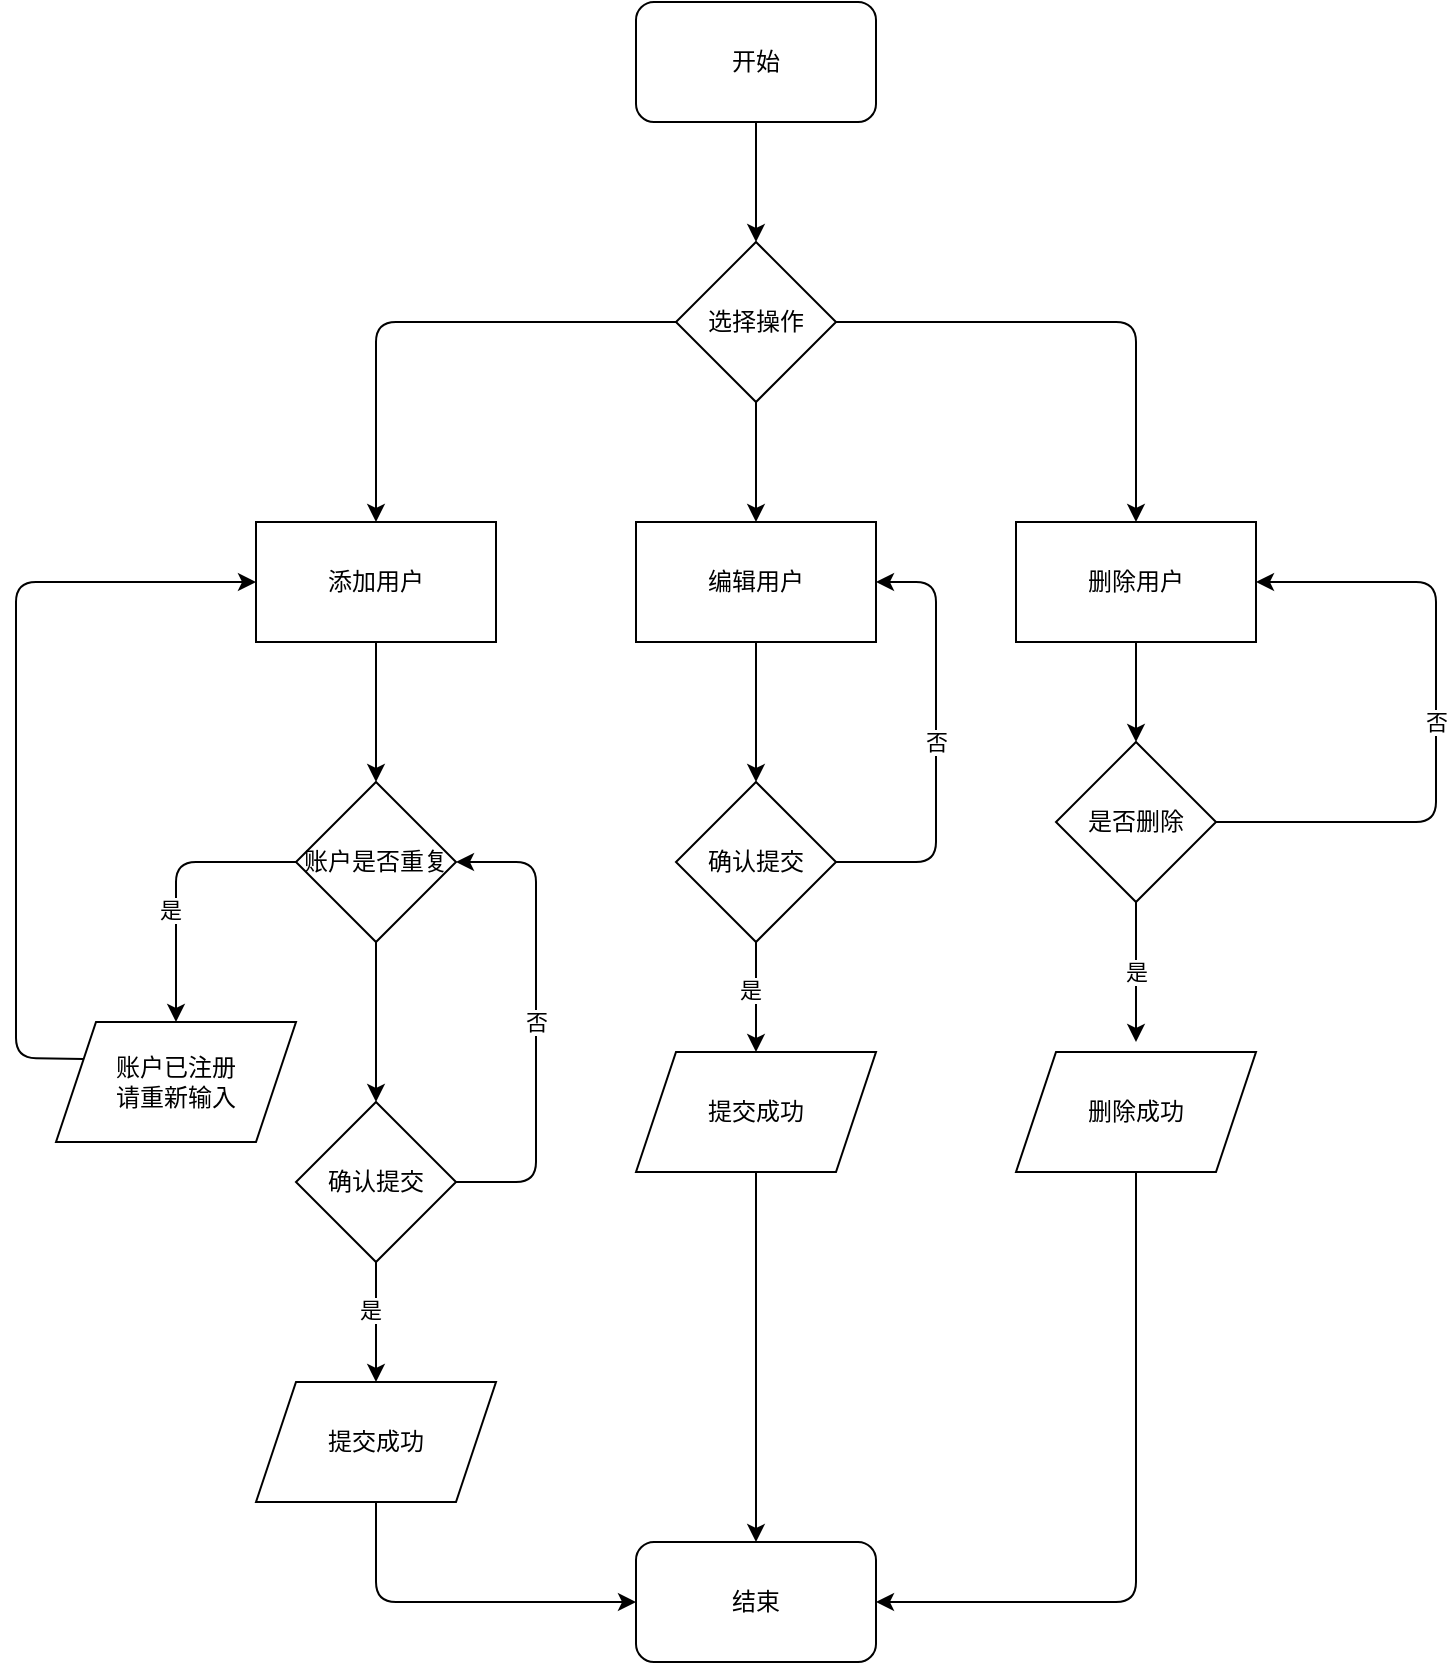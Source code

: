 <mxfile>
    <diagram id="Z85CUyMkrwIAvEjvo3d1" name="第 1 页">
        <mxGraphModel dx="1604" dy="846" grid="0" gridSize="10" guides="1" tooltips="1" connect="1" arrows="1" fold="1" page="1" pageScale="1" pageWidth="827" pageHeight="1169" math="0" shadow="0">
            <root>
                <mxCell id="0"/>
                <mxCell id="1" parent="0"/>
                <mxCell id="4" style="edgeStyle=none;html=1;entryX=0.5;entryY=0;entryDx=0;entryDy=0;" edge="1" parent="1" source="2" target="3">
                    <mxGeometry relative="1" as="geometry"/>
                </mxCell>
                <mxCell id="2" value="开始" style="rounded=1;whiteSpace=wrap;html=1;" vertex="1" parent="1">
                    <mxGeometry x="330" y="30" width="120" height="60" as="geometry"/>
                </mxCell>
                <mxCell id="5" style="edgeStyle=none;html=1;" edge="1" parent="1" source="3">
                    <mxGeometry relative="1" as="geometry">
                        <mxPoint x="200" y="290" as="targetPoint"/>
                        <Array as="points">
                            <mxPoint x="200" y="190"/>
                            <mxPoint x="200" y="280"/>
                        </Array>
                    </mxGeometry>
                </mxCell>
                <mxCell id="8" style="edgeStyle=none;html=1;" edge="1" parent="1" source="3">
                    <mxGeometry relative="1" as="geometry">
                        <mxPoint x="390" y="290" as="targetPoint"/>
                    </mxGeometry>
                </mxCell>
                <mxCell id="12" style="edgeStyle=none;html=1;exitX=1;exitY=0.5;exitDx=0;exitDy=0;" edge="1" parent="1" source="3">
                    <mxGeometry relative="1" as="geometry">
                        <mxPoint x="580" y="290" as="targetPoint"/>
                        <Array as="points">
                            <mxPoint x="580" y="190"/>
                            <mxPoint x="580" y="260"/>
                        </Array>
                    </mxGeometry>
                </mxCell>
                <mxCell id="3" value="选择操作" style="rhombus;whiteSpace=wrap;html=1;" vertex="1" parent="1">
                    <mxGeometry x="350" y="150" width="80" height="80" as="geometry"/>
                </mxCell>
                <mxCell id="32" value="" style="edgeStyle=none;html=1;" edge="1" parent="1" source="6" target="31">
                    <mxGeometry relative="1" as="geometry"/>
                </mxCell>
                <mxCell id="6" value="添加用户" style="rounded=0;whiteSpace=wrap;html=1;" vertex="1" parent="1">
                    <mxGeometry x="140" y="290" width="120" height="60" as="geometry"/>
                </mxCell>
                <mxCell id="26" value="" style="edgeStyle=none;html=1;" edge="1" parent="1" source="9" target="25">
                    <mxGeometry relative="1" as="geometry"/>
                </mxCell>
                <mxCell id="9" value="编辑用户" style="rounded=0;whiteSpace=wrap;html=1;" vertex="1" parent="1">
                    <mxGeometry x="330" y="290" width="120" height="60" as="geometry"/>
                </mxCell>
                <mxCell id="15" style="edgeStyle=none;html=1;exitX=0.5;exitY=1;exitDx=0;exitDy=0;entryX=0.5;entryY=0;entryDx=0;entryDy=0;" edge="1" parent="1" source="13" target="14">
                    <mxGeometry relative="1" as="geometry"/>
                </mxCell>
                <mxCell id="13" value="删除用户" style="rounded=0;whiteSpace=wrap;html=1;" vertex="1" parent="1">
                    <mxGeometry x="520" y="290" width="120" height="60" as="geometry"/>
                </mxCell>
                <mxCell id="14" value="是否删除" style="rhombus;whiteSpace=wrap;html=1;" vertex="1" parent="1">
                    <mxGeometry x="540" y="400" width="80" height="80" as="geometry"/>
                </mxCell>
                <mxCell id="16" value="" style="endArrow=classic;html=1;exitX=1;exitY=0.5;exitDx=0;exitDy=0;entryX=1;entryY=0.5;entryDx=0;entryDy=0;" edge="1" parent="1" source="14" target="13">
                    <mxGeometry relative="1" as="geometry">
                        <mxPoint x="630" y="440" as="sourcePoint"/>
                        <mxPoint x="730" y="310" as="targetPoint"/>
                        <Array as="points">
                            <mxPoint x="730" y="440"/>
                            <mxPoint x="730" y="320"/>
                        </Array>
                    </mxGeometry>
                </mxCell>
                <mxCell id="17" value="否" style="edgeLabel;resizable=0;html=1;align=center;verticalAlign=middle;" connectable="0" vertex="1" parent="16">
                    <mxGeometry relative="1" as="geometry"/>
                </mxCell>
                <mxCell id="21" value="" style="endArrow=classic;html=1;exitX=0.5;exitY=1;exitDx=0;exitDy=0;" edge="1" parent="1" source="14">
                    <mxGeometry relative="1" as="geometry">
                        <mxPoint x="690" y="340" as="sourcePoint"/>
                        <mxPoint x="580" y="550" as="targetPoint"/>
                    </mxGeometry>
                </mxCell>
                <mxCell id="22" value="是" style="edgeLabel;resizable=0;html=1;align=center;verticalAlign=middle;" connectable="0" vertex="1" parent="21">
                    <mxGeometry relative="1" as="geometry"/>
                </mxCell>
                <mxCell id="48" style="edgeStyle=none;html=1;entryX=1;entryY=0.5;entryDx=0;entryDy=0;" edge="1" parent="1" source="24" target="46">
                    <mxGeometry relative="1" as="geometry">
                        <mxPoint x="580" y="840" as="targetPoint"/>
                        <Array as="points">
                            <mxPoint x="580" y="830"/>
                        </Array>
                    </mxGeometry>
                </mxCell>
                <mxCell id="24" value="删除成功" style="shape=parallelogram;perimeter=parallelogramPerimeter;whiteSpace=wrap;html=1;fixedSize=1;" vertex="1" parent="1">
                    <mxGeometry x="520" y="555" width="120" height="60" as="geometry"/>
                </mxCell>
                <mxCell id="30" value="" style="edgeStyle=none;html=1;" edge="1" parent="1" source="25" target="29">
                    <mxGeometry relative="1" as="geometry"/>
                </mxCell>
                <mxCell id="25" value="确认提交" style="rhombus;whiteSpace=wrap;html=1;rounded=0;" vertex="1" parent="1">
                    <mxGeometry x="350" y="420" width="80" height="80" as="geometry"/>
                </mxCell>
                <mxCell id="27" value="" style="endArrow=classic;html=1;entryX=1;entryY=0.5;entryDx=0;entryDy=0;exitX=1;exitY=0.5;exitDx=0;exitDy=0;" edge="1" parent="1" source="25" target="9">
                    <mxGeometry relative="1" as="geometry">
                        <mxPoint x="640" y="450" as="sourcePoint"/>
                        <mxPoint x="650.0" y="330" as="targetPoint"/>
                        <Array as="points">
                            <mxPoint x="480" y="460"/>
                            <mxPoint x="480" y="320"/>
                        </Array>
                    </mxGeometry>
                </mxCell>
                <mxCell id="28" value="否" style="edgeLabel;resizable=0;html=1;align=center;verticalAlign=middle;" connectable="0" vertex="1" parent="27">
                    <mxGeometry relative="1" as="geometry"/>
                </mxCell>
                <mxCell id="47" style="edgeStyle=none;html=1;" edge="1" parent="1" source="29" target="46">
                    <mxGeometry relative="1" as="geometry"/>
                </mxCell>
                <mxCell id="29" value="提交成功" style="shape=parallelogram;perimeter=parallelogramPerimeter;whiteSpace=wrap;html=1;fixedSize=1;rounded=0;" vertex="1" parent="1">
                    <mxGeometry x="330" y="555" width="120" height="60" as="geometry"/>
                </mxCell>
                <mxCell id="35" style="edgeStyle=none;html=1;" edge="1" parent="1" source="31">
                    <mxGeometry relative="1" as="geometry">
                        <mxPoint x="100" y="540" as="targetPoint"/>
                        <Array as="points">
                            <mxPoint x="130" y="460"/>
                            <mxPoint x="100" y="460"/>
                            <mxPoint x="100" y="510"/>
                        </Array>
                    </mxGeometry>
                </mxCell>
                <mxCell id="39" value="" style="edgeStyle=none;html=1;" edge="1" parent="1" source="31" target="38">
                    <mxGeometry relative="1" as="geometry"/>
                </mxCell>
                <mxCell id="31" value="账户是否重复" style="rhombus;whiteSpace=wrap;html=1;rounded=0;" vertex="1" parent="1">
                    <mxGeometry x="160" y="420" width="80" height="80" as="geometry"/>
                </mxCell>
                <mxCell id="33" value="" style="endArrow=classic;html=1;exitX=0;exitY=0.25;exitDx=0;exitDy=0;" edge="1" parent="1" source="36">
                    <mxGeometry relative="1" as="geometry">
                        <mxPoint x="30" y="500" as="sourcePoint"/>
                        <mxPoint x="140" y="320" as="targetPoint"/>
                        <Array as="points">
                            <mxPoint x="20" y="558"/>
                            <mxPoint x="20" y="320"/>
                        </Array>
                    </mxGeometry>
                </mxCell>
                <mxCell id="36" value="账户已注册&lt;br&gt;请重新输入" style="shape=parallelogram;perimeter=parallelogramPerimeter;whiteSpace=wrap;html=1;fixedSize=1;" vertex="1" parent="1">
                    <mxGeometry x="40" y="540" width="120" height="60" as="geometry"/>
                </mxCell>
                <mxCell id="37" value="是" style="edgeLabel;resizable=0;html=1;align=center;verticalAlign=middle;" connectable="0" vertex="1" parent="1">
                    <mxGeometry x="30" y="400.004" as="geometry">
                        <mxPoint x="67" y="84" as="offset"/>
                    </mxGeometry>
                </mxCell>
                <mxCell id="43" value="" style="edgeStyle=none;html=1;" edge="1" parent="1" source="38" target="42">
                    <mxGeometry relative="1" as="geometry"/>
                </mxCell>
                <mxCell id="38" value="确认提交" style="rhombus;whiteSpace=wrap;html=1;rounded=0;" vertex="1" parent="1">
                    <mxGeometry x="160" y="580" width="80" height="80" as="geometry"/>
                </mxCell>
                <mxCell id="40" value="" style="endArrow=classic;html=1;entryX=1;entryY=0.5;entryDx=0;entryDy=0;exitX=1;exitY=0.5;exitDx=0;exitDy=0;" edge="1" parent="1" source="38" target="31">
                    <mxGeometry relative="1" as="geometry">
                        <mxPoint x="440" y="470" as="sourcePoint"/>
                        <mxPoint x="460" y="330" as="targetPoint"/>
                        <Array as="points">
                            <mxPoint x="280" y="620"/>
                            <mxPoint x="280" y="460"/>
                        </Array>
                    </mxGeometry>
                </mxCell>
                <mxCell id="41" value="否" style="edgeLabel;resizable=0;html=1;align=center;verticalAlign=middle;" connectable="0" vertex="1" parent="40">
                    <mxGeometry relative="1" as="geometry"/>
                </mxCell>
                <mxCell id="49" style="edgeStyle=none;html=1;entryX=0;entryY=0.5;entryDx=0;entryDy=0;" edge="1" parent="1" source="42" target="46">
                    <mxGeometry relative="1" as="geometry">
                        <mxPoint x="200" y="840" as="targetPoint"/>
                        <Array as="points">
                            <mxPoint x="200" y="830"/>
                        </Array>
                    </mxGeometry>
                </mxCell>
                <mxCell id="42" value="提交成功" style="shape=parallelogram;perimeter=parallelogramPerimeter;whiteSpace=wrap;html=1;fixedSize=1;rounded=0;" vertex="1" parent="1">
                    <mxGeometry x="140" y="720" width="120" height="60" as="geometry"/>
                </mxCell>
                <mxCell id="44" value="是" style="edgeLabel;resizable=0;html=1;align=center;verticalAlign=middle;" connectable="0" vertex="1" parent="1">
                    <mxGeometry x="130" y="600.004" as="geometry">
                        <mxPoint x="67" y="84" as="offset"/>
                    </mxGeometry>
                </mxCell>
                <mxCell id="45" value="是" style="edgeLabel;resizable=0;html=1;align=center;verticalAlign=middle;" connectable="0" vertex="1" parent="1">
                    <mxGeometry x="320" y="440.004" as="geometry">
                        <mxPoint x="67" y="84" as="offset"/>
                    </mxGeometry>
                </mxCell>
                <mxCell id="46" value="结束" style="rounded=1;whiteSpace=wrap;html=1;" vertex="1" parent="1">
                    <mxGeometry x="330" y="800" width="120" height="60" as="geometry"/>
                </mxCell>
            </root>
        </mxGraphModel>
    </diagram>
</mxfile>
